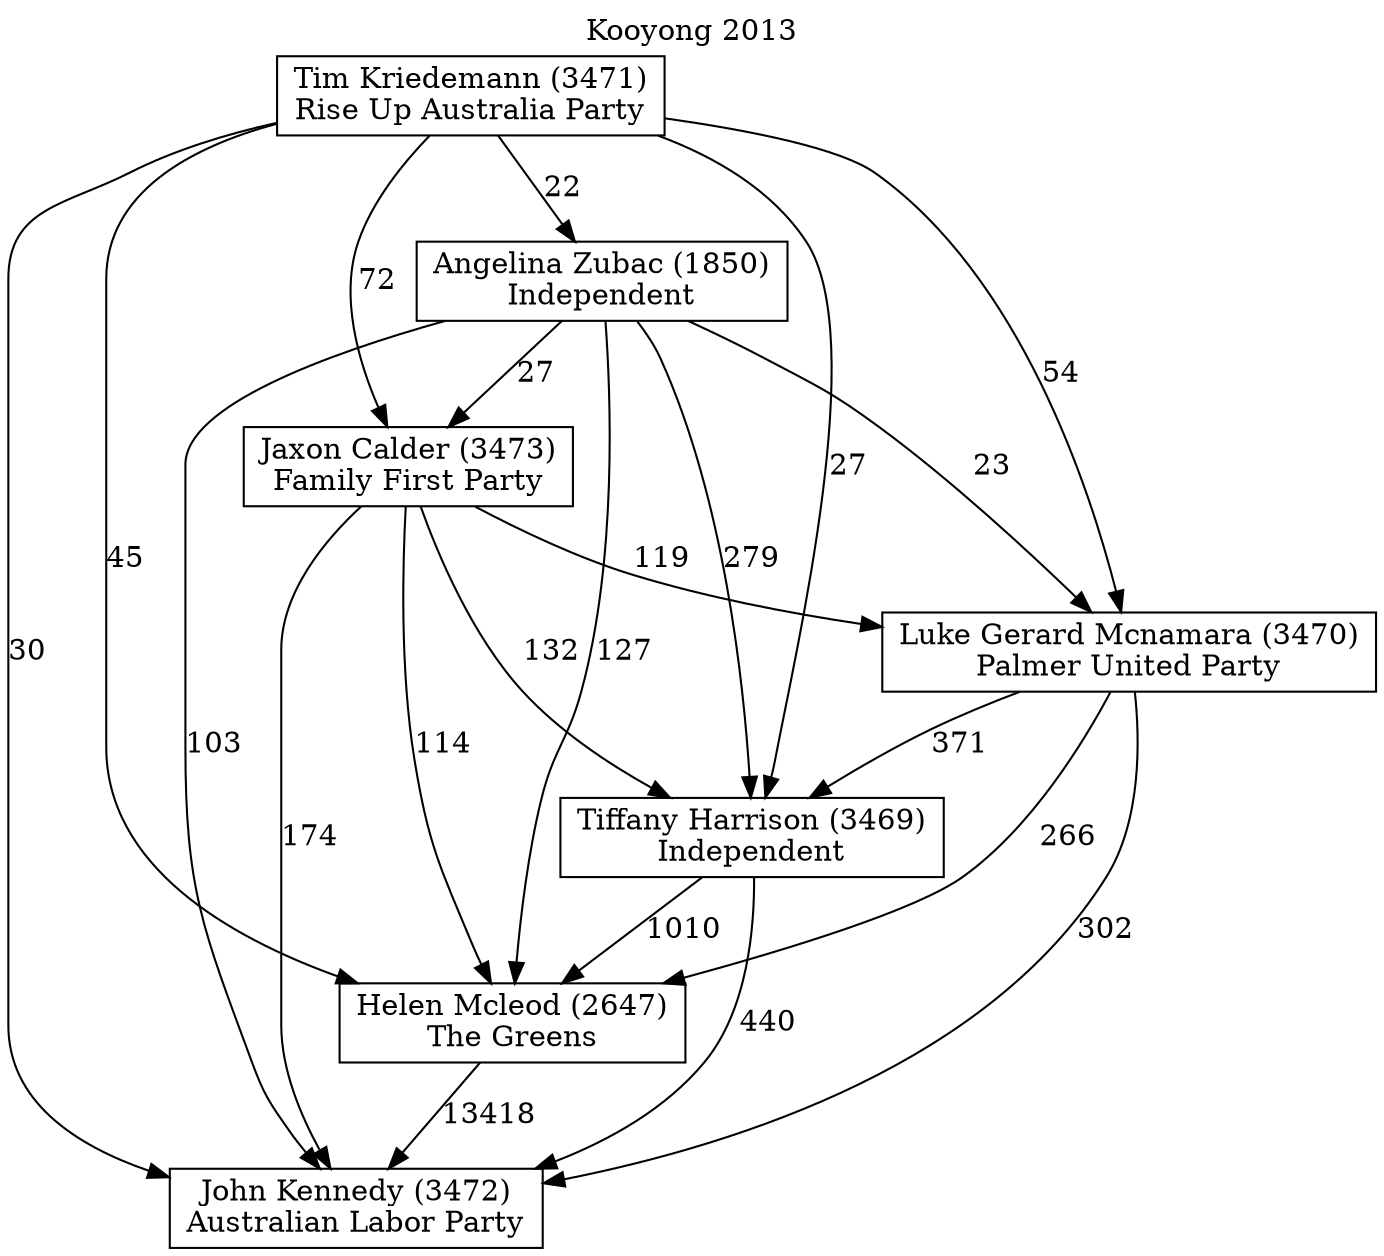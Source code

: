 // House preference flow
digraph "John Kennedy (3472)_Kooyong_2013" {
	graph [label="Kooyong 2013" labelloc=t mclimit=10]
	node [shape=box]
	"John Kennedy (3472)" [label="John Kennedy (3472)
Australian Labor Party"]
	"Helen Mcleod (2647)" [label="Helen Mcleod (2647)
The Greens"]
	"Tiffany Harrison (3469)" [label="Tiffany Harrison (3469)
Independent"]
	"Luke Gerard Mcnamara (3470)" [label="Luke Gerard Mcnamara (3470)
Palmer United Party"]
	"Jaxon Calder (3473)" [label="Jaxon Calder (3473)
Family First Party"]
	"Angelina Zubac (1850)" [label="Angelina Zubac (1850)
Independent"]
	"Tim Kriedemann (3471)" [label="Tim Kriedemann (3471)
Rise Up Australia Party"]
	"Helen Mcleod (2647)" -> "John Kennedy (3472)" [label=13418]
	"Tiffany Harrison (3469)" -> "Helen Mcleod (2647)" [label=1010]
	"Luke Gerard Mcnamara (3470)" -> "Tiffany Harrison (3469)" [label=371]
	"Jaxon Calder (3473)" -> "Luke Gerard Mcnamara (3470)" [label=119]
	"Angelina Zubac (1850)" -> "Jaxon Calder (3473)" [label=27]
	"Tim Kriedemann (3471)" -> "Angelina Zubac (1850)" [label=22]
	"Tiffany Harrison (3469)" -> "John Kennedy (3472)" [label=440]
	"Luke Gerard Mcnamara (3470)" -> "John Kennedy (3472)" [label=302]
	"Jaxon Calder (3473)" -> "John Kennedy (3472)" [label=174]
	"Angelina Zubac (1850)" -> "John Kennedy (3472)" [label=103]
	"Tim Kriedemann (3471)" -> "John Kennedy (3472)" [label=30]
	"Tim Kriedemann (3471)" -> "Jaxon Calder (3473)" [label=72]
	"Angelina Zubac (1850)" -> "Luke Gerard Mcnamara (3470)" [label=23]
	"Tim Kriedemann (3471)" -> "Luke Gerard Mcnamara (3470)" [label=54]
	"Jaxon Calder (3473)" -> "Tiffany Harrison (3469)" [label=132]
	"Angelina Zubac (1850)" -> "Tiffany Harrison (3469)" [label=279]
	"Tim Kriedemann (3471)" -> "Tiffany Harrison (3469)" [label=27]
	"Luke Gerard Mcnamara (3470)" -> "Helen Mcleod (2647)" [label=266]
	"Jaxon Calder (3473)" -> "Helen Mcleod (2647)" [label=114]
	"Angelina Zubac (1850)" -> "Helen Mcleod (2647)" [label=127]
	"Tim Kriedemann (3471)" -> "Helen Mcleod (2647)" [label=45]
}
